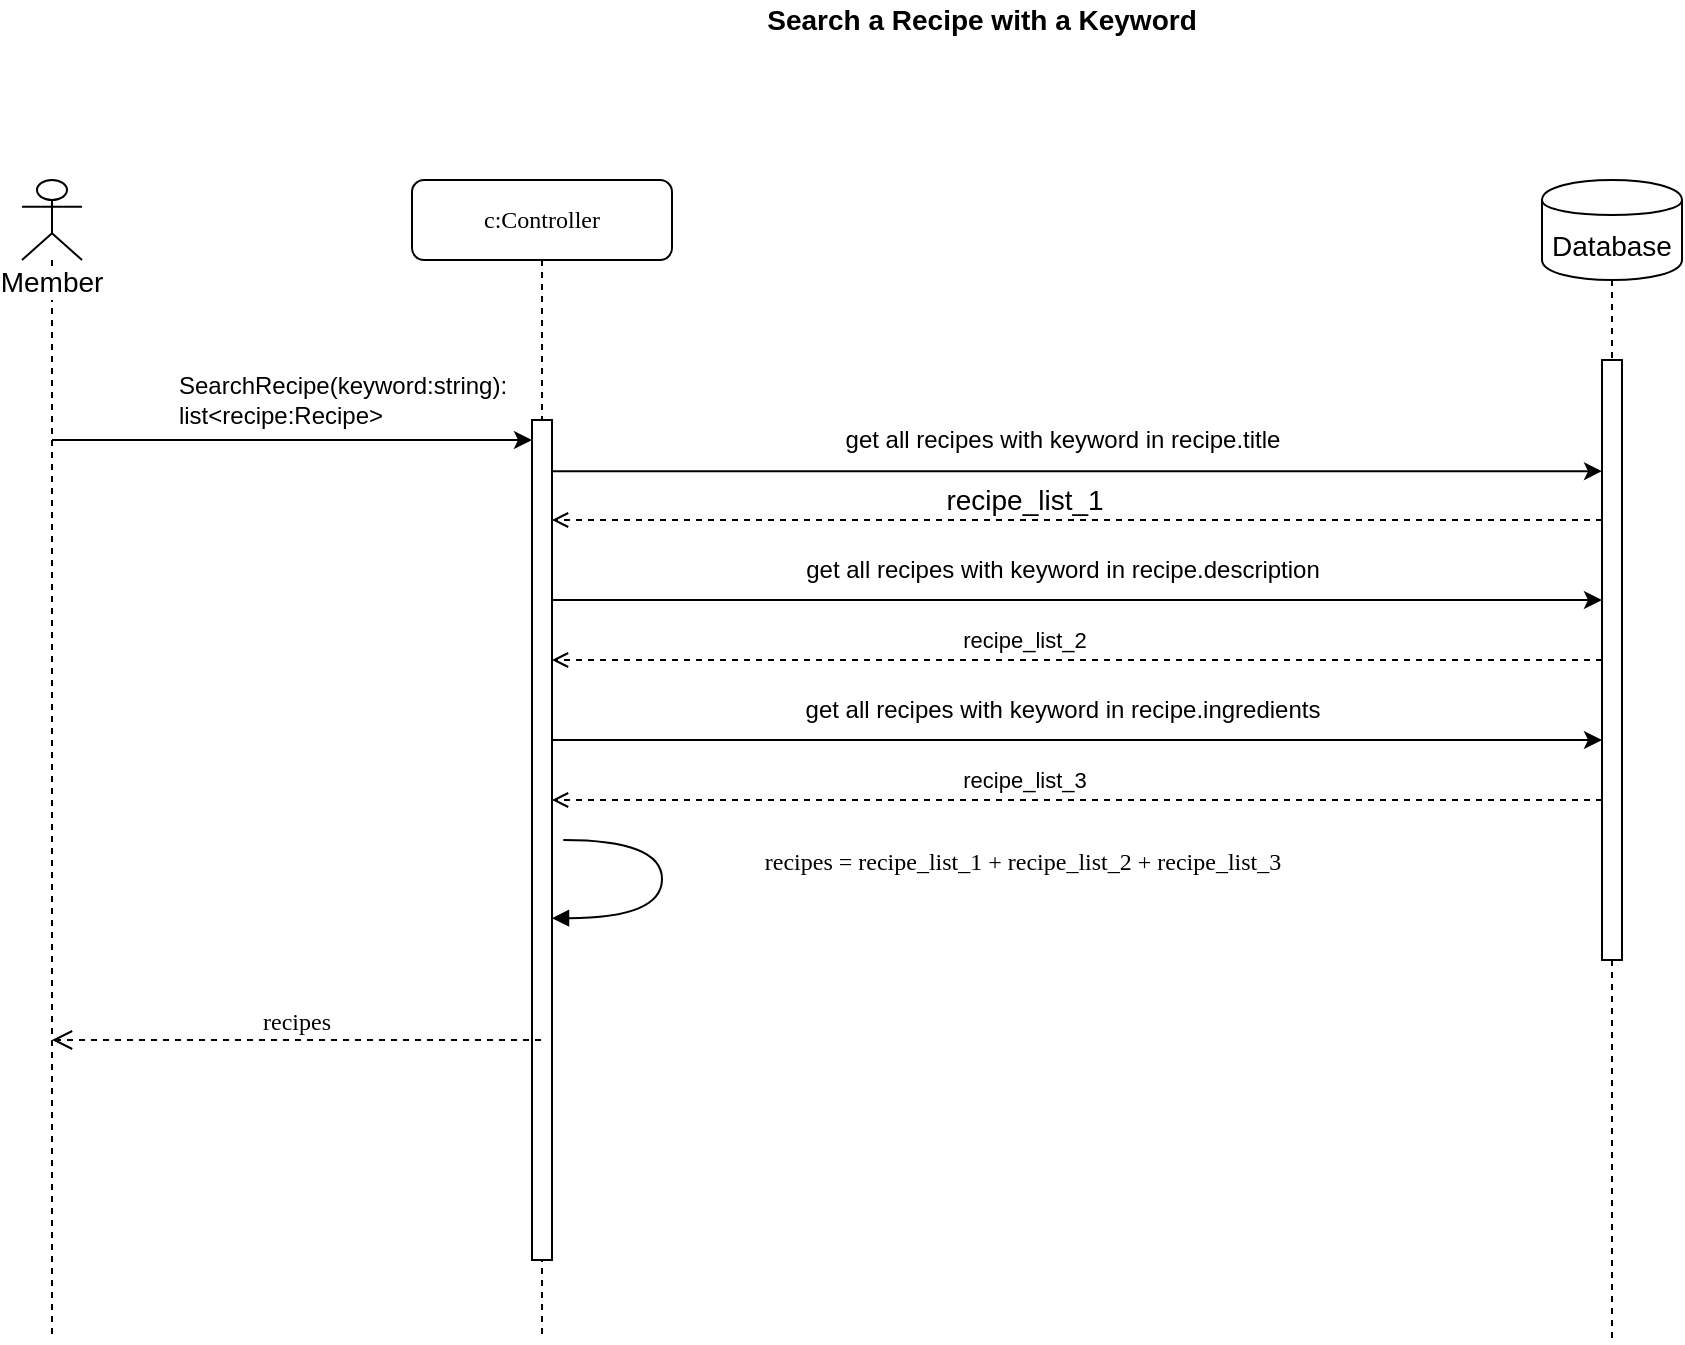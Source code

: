 <mxfile version="13.3.0" type="device"><diagram name="Page-1" id="13e1069c-82ec-6db2-03f1-153e76fe0fe0"><mxGraphModel dx="2773" dy="934" grid="1" gridSize="10" guides="1" tooltips="1" connect="1" arrows="1" fold="1" page="1" pageScale="1" pageWidth="1100" pageHeight="850" background="#ffffff" math="0" shadow="0"><root><mxCell id="0"/><mxCell id="1" parent="0"/><mxCell id="7baba1c4bc27f4b0-8" value="c:Controller" style="shape=umlLifeline;perimeter=lifelinePerimeter;whiteSpace=wrap;html=1;container=1;collapsible=0;recursiveResize=0;outlineConnect=0;rounded=1;shadow=0;comic=0;labelBackgroundColor=none;strokeWidth=1;fontFamily=Verdana;fontSize=12;align=center;" parent="1" vertex="1"><mxGeometry x="-835" y="150" width="130" height="580" as="geometry"/></mxCell><mxCell id="7baba1c4bc27f4b0-9" value="" style="html=1;points=[];perimeter=orthogonalPerimeter;rounded=0;shadow=0;comic=0;labelBackgroundColor=none;strokeWidth=1;fontFamily=Verdana;fontSize=12;align=center;" parent="7baba1c4bc27f4b0-8" vertex="1"><mxGeometry x="60" y="120" width="10" height="420" as="geometry"/></mxCell><mxCell id="7baba1c4bc27f4b0-30" value="recipes" style="html=1;verticalAlign=bottom;endArrow=open;dashed=1;endSize=8;labelBackgroundColor=none;fontFamily=Verdana;fontSize=12;edgeStyle=elbowEdgeStyle;elbow=vertical;" parent="1" source="7baba1c4bc27f4b0-8" target="ryDK9XDsYPcDlz4doUzd-8" edge="1"><mxGeometry relative="1" as="geometry"><mxPoint x="90" y="696" as="targetPoint"/><Array as="points"><mxPoint x="-940" y="580"/><mxPoint x="-930" y="650"/></Array></mxGeometry></mxCell><mxCell id="7baba1c4bc27f4b0-36" value="recipes = recipe_list_1 + recipe_list_2 + recipe_list_3" style="html=1;verticalAlign=bottom;endArrow=block;labelBackgroundColor=none;fontFamily=Verdana;fontSize=12;elbow=vertical;edgeStyle=orthogonalEdgeStyle;curved=1;exitX=1.066;exitY=0.713;exitPerimeter=0;" parent="1" edge="1"><mxGeometry x="0.233" y="-181" relative="1" as="geometry"><mxPoint x="-759.34" y="480.03" as="sourcePoint"/><mxPoint x="-765" y="519.12" as="targetPoint"/><Array as="points"><mxPoint x="-710" y="480.12"/><mxPoint x="-710" y="519.12"/></Array><mxPoint x="180" y="162" as="offset"/></mxGeometry></mxCell><mxCell id="yXGJ6k2Bec9hUhoEP0tJ-3" style="edgeStyle=orthogonalEdgeStyle;rounded=0;orthogonalLoop=1;jettySize=auto;html=1;" parent="1" source="ryDK9XDsYPcDlz4doUzd-8" target="7baba1c4bc27f4b0-9" edge="1"><mxGeometry relative="1" as="geometry"><mxPoint x="-852" y="230" as="targetPoint"/><Array as="points"><mxPoint x="-880" y="280"/><mxPoint x="-880" y="280"/></Array><mxPoint x="-985.676" y="290" as="sourcePoint"/></mxGeometry></mxCell><mxCell id="ryDK9XDsYPcDlz4doUzd-2" value="&lt;div style=&quot;text-align: left&quot;&gt;&lt;span style=&quot;font-size: 12px&quot;&gt;SearchRecipe(keyword:string):&lt;/span&gt;&lt;/div&gt;&lt;div style=&quot;text-align: left&quot;&gt;&lt;span style=&quot;font-size: 12px&quot;&gt;list&amp;lt;recipe:Recipe&amp;gt;&lt;/span&gt;&lt;/div&gt;" style="edgeLabel;html=1;align=center;verticalAlign=middle;resizable=0;points=[];" vertex="1" connectable="0" parent="yXGJ6k2Bec9hUhoEP0tJ-3"><mxGeometry x="0.287" y="1" relative="1" as="geometry"><mxPoint x="-9.62" y="-19" as="offset"/></mxGeometry></mxCell><mxCell id="yXGJ6k2Bec9hUhoEP0tJ-4" style="edgeStyle=orthogonalEdgeStyle;rounded=0;orthogonalLoop=1;jettySize=auto;html=1;exitX=1;exitY=0.061;exitDx=0;exitDy=0;exitPerimeter=0;" parent="1" source="7baba1c4bc27f4b0-9" target="ryDK9XDsYPcDlz4doUzd-10" edge="1"><mxGeometry relative="1" as="geometry"><Array as="points"><mxPoint x="-340" y="296"/><mxPoint x="-340" y="296"/></Array><mxPoint x="-330" y="290" as="targetPoint"/></mxGeometry></mxCell><mxCell id="ryDK9XDsYPcDlz4doUzd-1" value="&lt;div style=&quot;text-align: left&quot;&gt;&lt;span style=&quot;font-size: 12px&quot;&gt;get all recipes with keyword in recipe.title&lt;/span&gt;&lt;/div&gt;" style="edgeLabel;html=1;align=center;verticalAlign=middle;resizable=0;points=[];" vertex="1" connectable="0" parent="yXGJ6k2Bec9hUhoEP0tJ-4"><mxGeometry x="0.168" y="1" relative="1" as="geometry"><mxPoint x="-52.06" y="-14.64" as="offset"/></mxGeometry></mxCell><mxCell id="yXGJ6k2Bec9hUhoEP0tJ-7" style="edgeStyle=orthogonalEdgeStyle;rounded=0;orthogonalLoop=1;jettySize=auto;html=1;endArrow=open;endFill=0;dashed=1;" parent="1" target="7baba1c4bc27f4b0-9" edge="1" source="ryDK9XDsYPcDlz4doUzd-10"><mxGeometry relative="1" as="geometry"><mxPoint x="-545.0" y="364.941" as="sourcePoint"/><Array as="points"><mxPoint x="-460" y="320"/><mxPoint x="-460" y="320"/></Array></mxGeometry></mxCell><mxCell id="ryDK9XDsYPcDlz4doUzd-15" value="recipe_list_1" style="edgeLabel;html=1;align=center;verticalAlign=middle;resizable=0;points=[];fontSize=14;" vertex="1" connectable="0" parent="yXGJ6k2Bec9hUhoEP0tJ-7"><mxGeometry x="-0.07" y="4" relative="1" as="geometry"><mxPoint x="-45.29" y="-14" as="offset"/></mxGeometry></mxCell><mxCell id="ryDK9XDsYPcDlz4doUzd-3" value="Search a Recipe with a Keyword" style="text;html=1;strokeColor=none;fillColor=none;align=center;verticalAlign=middle;whiteSpace=wrap;rounded=0;fontSize=14;fontStyle=1" vertex="1" parent="1"><mxGeometry x="-835" y="60" width="570" height="20" as="geometry"/></mxCell><mxCell id="ryDK9XDsYPcDlz4doUzd-9" style="edgeStyle=orthogonalEdgeStyle;rounded=0;orthogonalLoop=1;jettySize=auto;html=1;fontSize=14;endArrow=none;endFill=0;dashed=1;" edge="1" parent="1" source="ryDK9XDsYPcDlz4doUzd-10"><mxGeometry relative="1" as="geometry"><mxPoint x="-235.0" y="730.0" as="targetPoint"/></mxGeometry></mxCell><mxCell id="ryDK9XDsYPcDlz4doUzd-4" value="Database" style="shape=cylinder;whiteSpace=wrap;html=1;boundedLbl=1;backgroundOutline=1;fontSize=14;" vertex="1" parent="1"><mxGeometry x="-270" y="150" width="70" height="50" as="geometry"/></mxCell><mxCell id="ryDK9XDsYPcDlz4doUzd-8" value="Member" style="shape=umlLifeline;participant=umlActor;perimeter=lifelinePerimeter;whiteSpace=wrap;html=1;container=1;collapsible=0;recursiveResize=0;verticalAlign=top;spacingTop=36;labelBackgroundColor=#ffffff;outlineConnect=0;fontSize=14;" vertex="1" parent="1"><mxGeometry x="-1030" y="150" width="30" height="580" as="geometry"/></mxCell><mxCell id="ryDK9XDsYPcDlz4doUzd-10" value="" style="html=1;points=[];perimeter=orthogonalPerimeter;rounded=0;shadow=0;comic=0;labelBackgroundColor=none;strokeWidth=1;fontFamily=Verdana;fontSize=12;align=center;" vertex="1" parent="1"><mxGeometry x="-240" y="240" width="10" height="300" as="geometry"/></mxCell><mxCell id="ryDK9XDsYPcDlz4doUzd-11" style="edgeStyle=orthogonalEdgeStyle;rounded=0;orthogonalLoop=1;jettySize=auto;html=1;fontSize=14;endArrow=none;endFill=0;dashed=1;" edge="1" parent="1" source="ryDK9XDsYPcDlz4doUzd-4" target="ryDK9XDsYPcDlz4doUzd-10"><mxGeometry relative="1" as="geometry"><mxPoint x="-235.0" y="730.0" as="targetPoint"/><mxPoint x="-235.0" y="200" as="sourcePoint"/></mxGeometry></mxCell><mxCell id="ryDK9XDsYPcDlz4doUzd-12" style="edgeStyle=orthogonalEdgeStyle;rounded=0;orthogonalLoop=1;jettySize=auto;html=1;" edge="1" parent="1" source="7baba1c4bc27f4b0-9" target="ryDK9XDsYPcDlz4doUzd-10"><mxGeometry relative="1" as="geometry"><Array as="points"><mxPoint x="-500" y="360"/><mxPoint x="-500" y="360"/></Array><mxPoint x="-765.0" y="350.0" as="sourcePoint"/><mxPoint x="-240.0" y="350.027" as="targetPoint"/></mxGeometry></mxCell><mxCell id="ryDK9XDsYPcDlz4doUzd-13" value="&lt;div style=&quot;text-align: left&quot;&gt;&lt;span style=&quot;font-size: 12px&quot;&gt;get all recipes with keyword in recipe.description&lt;/span&gt;&lt;/div&gt;" style="edgeLabel;html=1;align=center;verticalAlign=middle;resizable=0;points=[];" vertex="1" connectable="0" parent="ryDK9XDsYPcDlz4doUzd-12"><mxGeometry x="0.168" y="1" relative="1" as="geometry"><mxPoint x="-52.06" y="-14.64" as="offset"/></mxGeometry></mxCell><mxCell id="ryDK9XDsYPcDlz4doUzd-14" value="recipe_list_2" style="edgeStyle=orthogonalEdgeStyle;rounded=0;orthogonalLoop=1;jettySize=auto;html=1;endArrow=open;endFill=0;dashed=1;" edge="1" parent="1" source="ryDK9XDsYPcDlz4doUzd-10" target="7baba1c4bc27f4b0-9"><mxGeometry x="0.105" y="-10" relative="1" as="geometry"><mxPoint x="-240.0" y="374.38" as="sourcePoint"/><Array as="points"><mxPoint x="-640" y="390"/><mxPoint x="-640" y="390"/></Array><mxPoint x="-765.0" y="374.38" as="targetPoint"/><mxPoint x="1" as="offset"/></mxGeometry></mxCell><mxCell id="ryDK9XDsYPcDlz4doUzd-17" style="edgeStyle=orthogonalEdgeStyle;rounded=0;orthogonalLoop=1;jettySize=auto;html=1;" edge="1" parent="1"><mxGeometry relative="1" as="geometry"><Array as="points"><mxPoint x="-500" y="430"/><mxPoint x="-500" y="430"/></Array><mxPoint x="-765.0" y="430.0" as="sourcePoint"/><mxPoint x="-240.0" y="430.0" as="targetPoint"/></mxGeometry></mxCell><mxCell id="ryDK9XDsYPcDlz4doUzd-18" value="&lt;div style=&quot;text-align: left&quot;&gt;&lt;span style=&quot;font-size: 12px&quot;&gt;get all recipes with keyword in recipe.ingredients&lt;/span&gt;&lt;/div&gt;" style="edgeLabel;html=1;align=center;verticalAlign=middle;resizable=0;points=[];" vertex="1" connectable="0" parent="ryDK9XDsYPcDlz4doUzd-17"><mxGeometry x="0.168" y="1" relative="1" as="geometry"><mxPoint x="-52.06" y="-14.64" as="offset"/></mxGeometry></mxCell><mxCell id="ryDK9XDsYPcDlz4doUzd-19" value="recipe_list_3" style="edgeStyle=orthogonalEdgeStyle;rounded=0;orthogonalLoop=1;jettySize=auto;html=1;endArrow=open;endFill=0;dashed=1;" edge="1" parent="1"><mxGeometry x="0.105" y="-10" relative="1" as="geometry"><mxPoint x="-240.0" y="460.0" as="sourcePoint"/><Array as="points"><mxPoint x="-640" y="460"/><mxPoint x="-640" y="460"/></Array><mxPoint x="-765.0" y="460.0" as="targetPoint"/><mxPoint x="1" as="offset"/></mxGeometry></mxCell></root></mxGraphModel></diagram></mxfile>